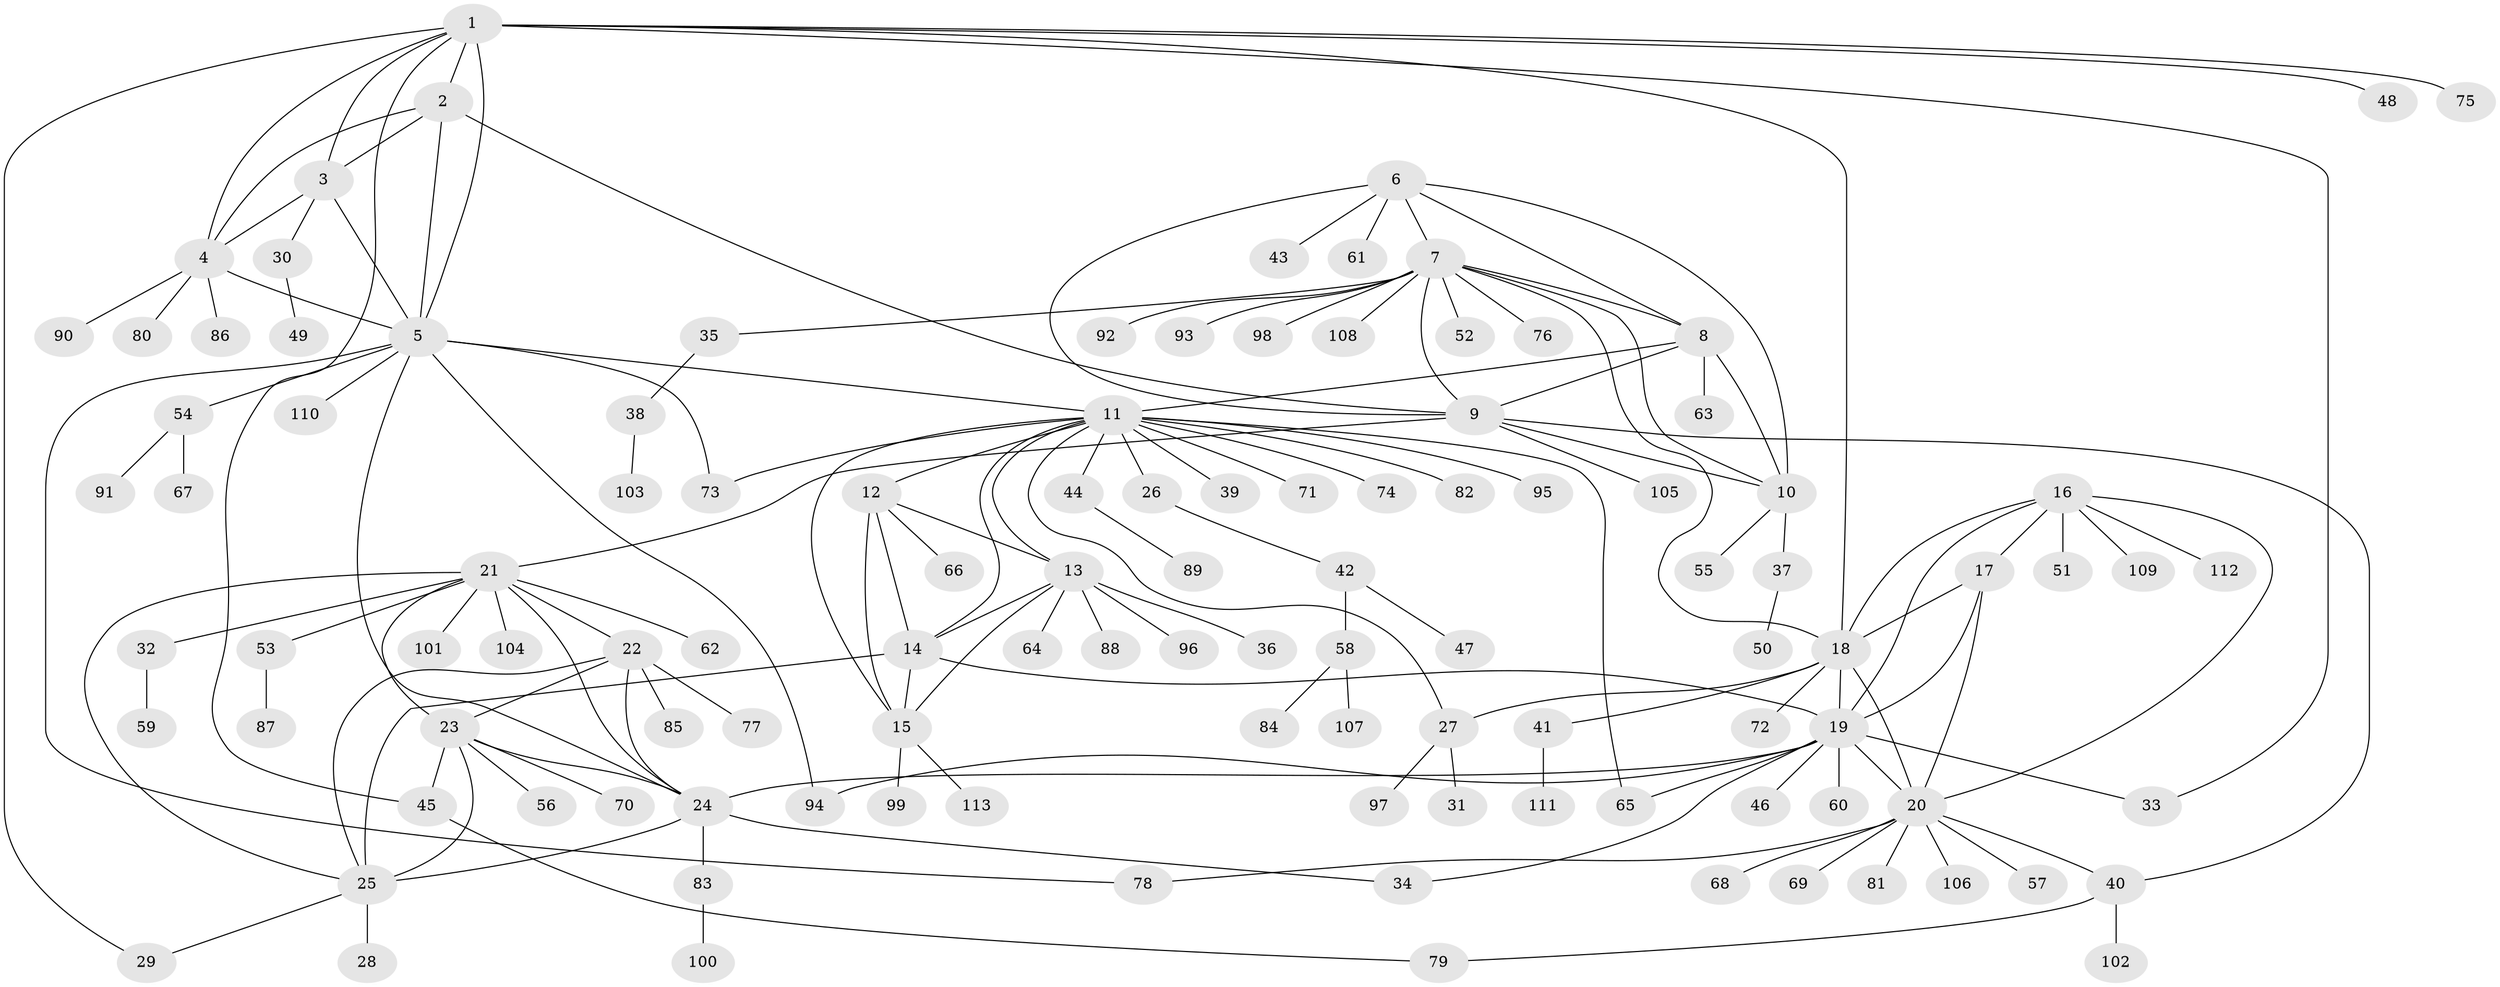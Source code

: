 // Generated by graph-tools (version 1.1) at 2025/56/03/09/25 04:56:06]
// undirected, 113 vertices, 159 edges
graph export_dot {
graph [start="1"]
  node [color=gray90,style=filled];
  1;
  2;
  3;
  4;
  5;
  6;
  7;
  8;
  9;
  10;
  11;
  12;
  13;
  14;
  15;
  16;
  17;
  18;
  19;
  20;
  21;
  22;
  23;
  24;
  25;
  26;
  27;
  28;
  29;
  30;
  31;
  32;
  33;
  34;
  35;
  36;
  37;
  38;
  39;
  40;
  41;
  42;
  43;
  44;
  45;
  46;
  47;
  48;
  49;
  50;
  51;
  52;
  53;
  54;
  55;
  56;
  57;
  58;
  59;
  60;
  61;
  62;
  63;
  64;
  65;
  66;
  67;
  68;
  69;
  70;
  71;
  72;
  73;
  74;
  75;
  76;
  77;
  78;
  79;
  80;
  81;
  82;
  83;
  84;
  85;
  86;
  87;
  88;
  89;
  90;
  91;
  92;
  93;
  94;
  95;
  96;
  97;
  98;
  99;
  100;
  101;
  102;
  103;
  104;
  105;
  106;
  107;
  108;
  109;
  110;
  111;
  112;
  113;
  1 -- 2;
  1 -- 3;
  1 -- 4;
  1 -- 5;
  1 -- 18;
  1 -- 29;
  1 -- 33;
  1 -- 45;
  1 -- 48;
  1 -- 75;
  2 -- 3;
  2 -- 4;
  2 -- 5;
  2 -- 9;
  3 -- 4;
  3 -- 5;
  3 -- 30;
  4 -- 5;
  4 -- 80;
  4 -- 86;
  4 -- 90;
  5 -- 11;
  5 -- 24;
  5 -- 54;
  5 -- 73;
  5 -- 78;
  5 -- 94;
  5 -- 110;
  6 -- 7;
  6 -- 8;
  6 -- 9;
  6 -- 10;
  6 -- 43;
  6 -- 61;
  7 -- 8;
  7 -- 9;
  7 -- 10;
  7 -- 18;
  7 -- 35;
  7 -- 52;
  7 -- 76;
  7 -- 92;
  7 -- 93;
  7 -- 98;
  7 -- 108;
  8 -- 9;
  8 -- 10;
  8 -- 11;
  8 -- 63;
  9 -- 10;
  9 -- 21;
  9 -- 40;
  9 -- 105;
  10 -- 37;
  10 -- 55;
  11 -- 12;
  11 -- 13;
  11 -- 14;
  11 -- 15;
  11 -- 26;
  11 -- 27;
  11 -- 39;
  11 -- 44;
  11 -- 65;
  11 -- 71;
  11 -- 73;
  11 -- 74;
  11 -- 82;
  11 -- 95;
  12 -- 13;
  12 -- 14;
  12 -- 15;
  12 -- 66;
  13 -- 14;
  13 -- 15;
  13 -- 36;
  13 -- 64;
  13 -- 88;
  13 -- 96;
  14 -- 15;
  14 -- 19;
  14 -- 25;
  15 -- 99;
  15 -- 113;
  16 -- 17;
  16 -- 18;
  16 -- 19;
  16 -- 20;
  16 -- 51;
  16 -- 109;
  16 -- 112;
  17 -- 18;
  17 -- 19;
  17 -- 20;
  18 -- 19;
  18 -- 20;
  18 -- 27;
  18 -- 41;
  18 -- 72;
  19 -- 20;
  19 -- 24;
  19 -- 33;
  19 -- 34;
  19 -- 46;
  19 -- 60;
  19 -- 65;
  19 -- 94;
  20 -- 40;
  20 -- 57;
  20 -- 68;
  20 -- 69;
  20 -- 78;
  20 -- 81;
  20 -- 106;
  21 -- 22;
  21 -- 23;
  21 -- 24;
  21 -- 25;
  21 -- 32;
  21 -- 53;
  21 -- 62;
  21 -- 101;
  21 -- 104;
  22 -- 23;
  22 -- 24;
  22 -- 25;
  22 -- 77;
  22 -- 85;
  23 -- 24;
  23 -- 25;
  23 -- 45;
  23 -- 56;
  23 -- 70;
  24 -- 25;
  24 -- 34;
  24 -- 83;
  25 -- 28;
  25 -- 29;
  26 -- 42;
  27 -- 31;
  27 -- 97;
  30 -- 49;
  32 -- 59;
  35 -- 38;
  37 -- 50;
  38 -- 103;
  40 -- 79;
  40 -- 102;
  41 -- 111;
  42 -- 47;
  42 -- 58;
  44 -- 89;
  45 -- 79;
  53 -- 87;
  54 -- 67;
  54 -- 91;
  58 -- 84;
  58 -- 107;
  83 -- 100;
}
